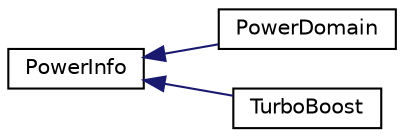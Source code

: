digraph "Graphical Class Hierarchy"
{
  edge [fontname="Helvetica",fontsize="10",labelfontname="Helvetica",labelfontsize="10"];
  node [fontname="Helvetica",fontsize="10",shape=record];
  rankdir="LR";
  Node1 [label="PowerInfo",height=0.2,width=0.4,color="black", fillcolor="white", style="filled",URL="$structPowerInfo.html",tooltip="Information structure of CPU&#39;s power measurement facility. "];
  Node1 -> Node2 [dir="back",color="midnightblue",fontsize="10",style="solid",fontname="Helvetica"];
  Node2 [label="PowerDomain",height=0.2,width=0.4,color="black", fillcolor="white", style="filled",URL="$structPowerDomain.html",tooltip="Structure describing an RAPL power domain. "];
  Node1 -> Node3 [dir="back",color="midnightblue",fontsize="10",style="solid",fontname="Helvetica"];
  Node3 [label="TurboBoost",height=0.2,width=0.4,color="black", fillcolor="white", style="filled",URL="$structTurboBoost.html",tooltip="Information structure of CPU&#39;s turbo mode. "];
}
